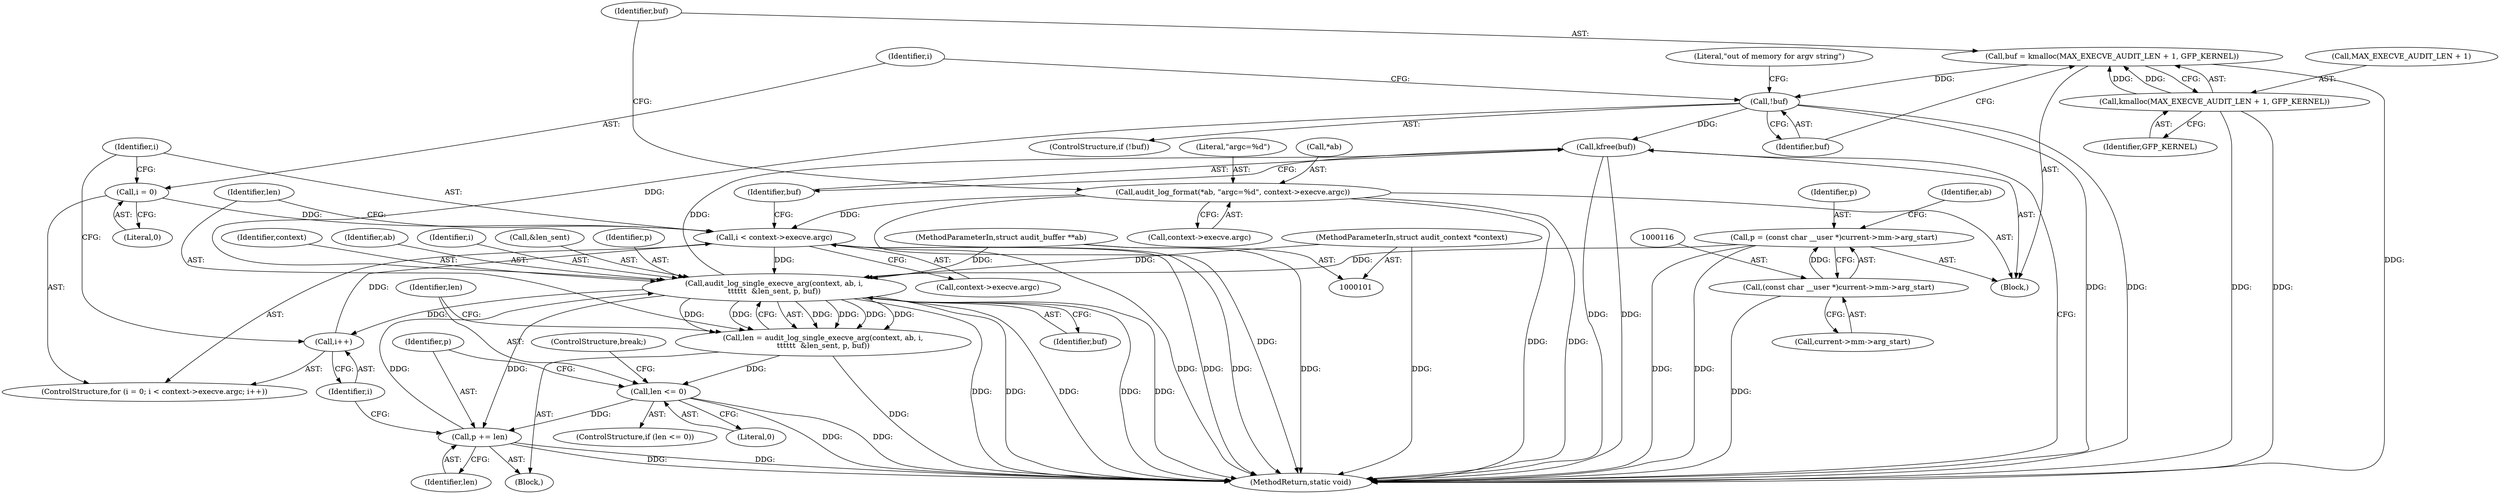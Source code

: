 digraph "1_linux_43761473c254b45883a64441dd0bc85a42f3645c@API" {
"1000177" [label="(Call,kfree(buf))"];
"1000161" [label="(Call,audit_log_single_execve_arg(context, ab, i,\n\t\t\t\t\t\t  &len_sent, p, buf))"];
"1000102" [label="(MethodParameterIn,struct audit_context *context)"];
"1000103" [label="(MethodParameterIn,struct audit_buffer **ab)"];
"1000149" [label="(Call,i < context->execve.argc)"];
"1000156" [label="(Call,i++)"];
"1000146" [label="(Call,i = 0)"];
"1000122" [label="(Call,audit_log_format(*ab, \"argc=%d\", context->execve.argc))"];
"1000113" [label="(Call,p = (const char __user *)current->mm->arg_start)"];
"1000115" [label="(Call,(const char __user *)current->mm->arg_start)"];
"1000174" [label="(Call,p += len)"];
"1000170" [label="(Call,len <= 0)"];
"1000159" [label="(Call,len = audit_log_single_execve_arg(context, ab, i,\n\t\t\t\t\t\t  &len_sent, p, buf))"];
"1000139" [label="(Call,!buf)"];
"1000131" [label="(Call,buf = kmalloc(MAX_EXECVE_AUDIT_LEN + 1, GFP_KERNEL))"];
"1000133" [label="(Call,kmalloc(MAX_EXECVE_AUDIT_LEN + 1, GFP_KERNEL))"];
"1000159" [label="(Call,len = audit_log_single_execve_arg(context, ab, i,\n\t\t\t\t\t\t  &len_sent, p, buf))"];
"1000137" [label="(Identifier,GFP_KERNEL)"];
"1000170" [label="(Call,len <= 0)"];
"1000177" [label="(Call,kfree(buf))"];
"1000113" [label="(Call,p = (const char __user *)current->mm->arg_start)"];
"1000158" [label="(Block,)"];
"1000162" [label="(Identifier,context)"];
"1000173" [label="(ControlStructure,break;)"];
"1000178" [label="(Identifier,buf)"];
"1000174" [label="(Call,p += len)"];
"1000169" [label="(ControlStructure,if (len <= 0))"];
"1000163" [label="(Identifier,ab)"];
"1000151" [label="(Call,context->execve.argc)"];
"1000147" [label="(Identifier,i)"];
"1000172" [label="(Literal,0)"];
"1000124" [label="(Identifier,ab)"];
"1000175" [label="(Identifier,p)"];
"1000131" [label="(Call,buf = kmalloc(MAX_EXECVE_AUDIT_LEN + 1, GFP_KERNEL))"];
"1000123" [label="(Call,*ab)"];
"1000122" [label="(Call,audit_log_format(*ab, \"argc=%d\", context->execve.argc))"];
"1000133" [label="(Call,kmalloc(MAX_EXECVE_AUDIT_LEN + 1, GFP_KERNEL))"];
"1000126" [label="(Call,context->execve.argc)"];
"1000160" [label="(Identifier,len)"];
"1000164" [label="(Identifier,i)"];
"1000102" [label="(MethodParameterIn,struct audit_context *context)"];
"1000132" [label="(Identifier,buf)"];
"1000161" [label="(Call,audit_log_single_execve_arg(context, ab, i,\n\t\t\t\t\t\t  &len_sent, p, buf))"];
"1000157" [label="(Identifier,i)"];
"1000115" [label="(Call,(const char __user *)current->mm->arg_start)"];
"1000139" [label="(Call,!buf)"];
"1000176" [label="(Identifier,len)"];
"1000140" [label="(Identifier,buf)"];
"1000149" [label="(Call,i < context->execve.argc)"];
"1000165" [label="(Call,&len_sent)"];
"1000156" [label="(Call,i++)"];
"1000145" [label="(ControlStructure,for (i = 0; i < context->execve.argc; i++))"];
"1000134" [label="(Call,MAX_EXECVE_AUDIT_LEN + 1)"];
"1000117" [label="(Call,current->mm->arg_start)"];
"1000143" [label="(Literal,\"out of memory for argv string\")"];
"1000104" [label="(Block,)"];
"1000103" [label="(MethodParameterIn,struct audit_buffer **ab)"];
"1000114" [label="(Identifier,p)"];
"1000150" [label="(Identifier,i)"];
"1000146" [label="(Call,i = 0)"];
"1000167" [label="(Identifier,p)"];
"1000125" [label="(Literal,\"argc=%d\")"];
"1000171" [label="(Identifier,len)"];
"1000168" [label="(Identifier,buf)"];
"1000148" [label="(Literal,0)"];
"1000138" [label="(ControlStructure,if (!buf))"];
"1000179" [label="(MethodReturn,static void)"];
"1000177" -> "1000104"  [label="AST: "];
"1000177" -> "1000178"  [label="CFG: "];
"1000178" -> "1000177"  [label="AST: "];
"1000179" -> "1000177"  [label="CFG: "];
"1000177" -> "1000179"  [label="DDG: "];
"1000177" -> "1000179"  [label="DDG: "];
"1000161" -> "1000177"  [label="DDG: "];
"1000139" -> "1000177"  [label="DDG: "];
"1000161" -> "1000159"  [label="AST: "];
"1000161" -> "1000168"  [label="CFG: "];
"1000162" -> "1000161"  [label="AST: "];
"1000163" -> "1000161"  [label="AST: "];
"1000164" -> "1000161"  [label="AST: "];
"1000165" -> "1000161"  [label="AST: "];
"1000167" -> "1000161"  [label="AST: "];
"1000168" -> "1000161"  [label="AST: "];
"1000159" -> "1000161"  [label="CFG: "];
"1000161" -> "1000179"  [label="DDG: "];
"1000161" -> "1000179"  [label="DDG: "];
"1000161" -> "1000179"  [label="DDG: "];
"1000161" -> "1000179"  [label="DDG: "];
"1000161" -> "1000179"  [label="DDG: "];
"1000161" -> "1000156"  [label="DDG: "];
"1000161" -> "1000159"  [label="DDG: "];
"1000161" -> "1000159"  [label="DDG: "];
"1000161" -> "1000159"  [label="DDG: "];
"1000161" -> "1000159"  [label="DDG: "];
"1000161" -> "1000159"  [label="DDG: "];
"1000161" -> "1000159"  [label="DDG: "];
"1000102" -> "1000161"  [label="DDG: "];
"1000103" -> "1000161"  [label="DDG: "];
"1000149" -> "1000161"  [label="DDG: "];
"1000113" -> "1000161"  [label="DDG: "];
"1000174" -> "1000161"  [label="DDG: "];
"1000139" -> "1000161"  [label="DDG: "];
"1000161" -> "1000174"  [label="DDG: "];
"1000102" -> "1000101"  [label="AST: "];
"1000102" -> "1000179"  [label="DDG: "];
"1000103" -> "1000101"  [label="AST: "];
"1000103" -> "1000179"  [label="DDG: "];
"1000149" -> "1000145"  [label="AST: "];
"1000149" -> "1000151"  [label="CFG: "];
"1000150" -> "1000149"  [label="AST: "];
"1000151" -> "1000149"  [label="AST: "];
"1000160" -> "1000149"  [label="CFG: "];
"1000178" -> "1000149"  [label="CFG: "];
"1000149" -> "1000179"  [label="DDG: "];
"1000149" -> "1000179"  [label="DDG: "];
"1000149" -> "1000179"  [label="DDG: "];
"1000156" -> "1000149"  [label="DDG: "];
"1000146" -> "1000149"  [label="DDG: "];
"1000122" -> "1000149"  [label="DDG: "];
"1000156" -> "1000145"  [label="AST: "];
"1000156" -> "1000157"  [label="CFG: "];
"1000157" -> "1000156"  [label="AST: "];
"1000150" -> "1000156"  [label="CFG: "];
"1000146" -> "1000145"  [label="AST: "];
"1000146" -> "1000148"  [label="CFG: "];
"1000147" -> "1000146"  [label="AST: "];
"1000148" -> "1000146"  [label="AST: "];
"1000150" -> "1000146"  [label="CFG: "];
"1000122" -> "1000104"  [label="AST: "];
"1000122" -> "1000126"  [label="CFG: "];
"1000123" -> "1000122"  [label="AST: "];
"1000125" -> "1000122"  [label="AST: "];
"1000126" -> "1000122"  [label="AST: "];
"1000132" -> "1000122"  [label="CFG: "];
"1000122" -> "1000179"  [label="DDG: "];
"1000122" -> "1000179"  [label="DDG: "];
"1000122" -> "1000179"  [label="DDG: "];
"1000113" -> "1000104"  [label="AST: "];
"1000113" -> "1000115"  [label="CFG: "];
"1000114" -> "1000113"  [label="AST: "];
"1000115" -> "1000113"  [label="AST: "];
"1000124" -> "1000113"  [label="CFG: "];
"1000113" -> "1000179"  [label="DDG: "];
"1000113" -> "1000179"  [label="DDG: "];
"1000115" -> "1000113"  [label="DDG: "];
"1000115" -> "1000117"  [label="CFG: "];
"1000116" -> "1000115"  [label="AST: "];
"1000117" -> "1000115"  [label="AST: "];
"1000115" -> "1000179"  [label="DDG: "];
"1000174" -> "1000158"  [label="AST: "];
"1000174" -> "1000176"  [label="CFG: "];
"1000175" -> "1000174"  [label="AST: "];
"1000176" -> "1000174"  [label="AST: "];
"1000157" -> "1000174"  [label="CFG: "];
"1000174" -> "1000179"  [label="DDG: "];
"1000174" -> "1000179"  [label="DDG: "];
"1000170" -> "1000174"  [label="DDG: "];
"1000170" -> "1000169"  [label="AST: "];
"1000170" -> "1000172"  [label="CFG: "];
"1000171" -> "1000170"  [label="AST: "];
"1000172" -> "1000170"  [label="AST: "];
"1000173" -> "1000170"  [label="CFG: "];
"1000175" -> "1000170"  [label="CFG: "];
"1000170" -> "1000179"  [label="DDG: "];
"1000170" -> "1000179"  [label="DDG: "];
"1000159" -> "1000170"  [label="DDG: "];
"1000159" -> "1000158"  [label="AST: "];
"1000160" -> "1000159"  [label="AST: "];
"1000171" -> "1000159"  [label="CFG: "];
"1000159" -> "1000179"  [label="DDG: "];
"1000139" -> "1000138"  [label="AST: "];
"1000139" -> "1000140"  [label="CFG: "];
"1000140" -> "1000139"  [label="AST: "];
"1000143" -> "1000139"  [label="CFG: "];
"1000147" -> "1000139"  [label="CFG: "];
"1000139" -> "1000179"  [label="DDG: "];
"1000139" -> "1000179"  [label="DDG: "];
"1000131" -> "1000139"  [label="DDG: "];
"1000131" -> "1000104"  [label="AST: "];
"1000131" -> "1000133"  [label="CFG: "];
"1000132" -> "1000131"  [label="AST: "];
"1000133" -> "1000131"  [label="AST: "];
"1000140" -> "1000131"  [label="CFG: "];
"1000131" -> "1000179"  [label="DDG: "];
"1000133" -> "1000131"  [label="DDG: "];
"1000133" -> "1000131"  [label="DDG: "];
"1000133" -> "1000137"  [label="CFG: "];
"1000134" -> "1000133"  [label="AST: "];
"1000137" -> "1000133"  [label="AST: "];
"1000133" -> "1000179"  [label="DDG: "];
"1000133" -> "1000179"  [label="DDG: "];
}
